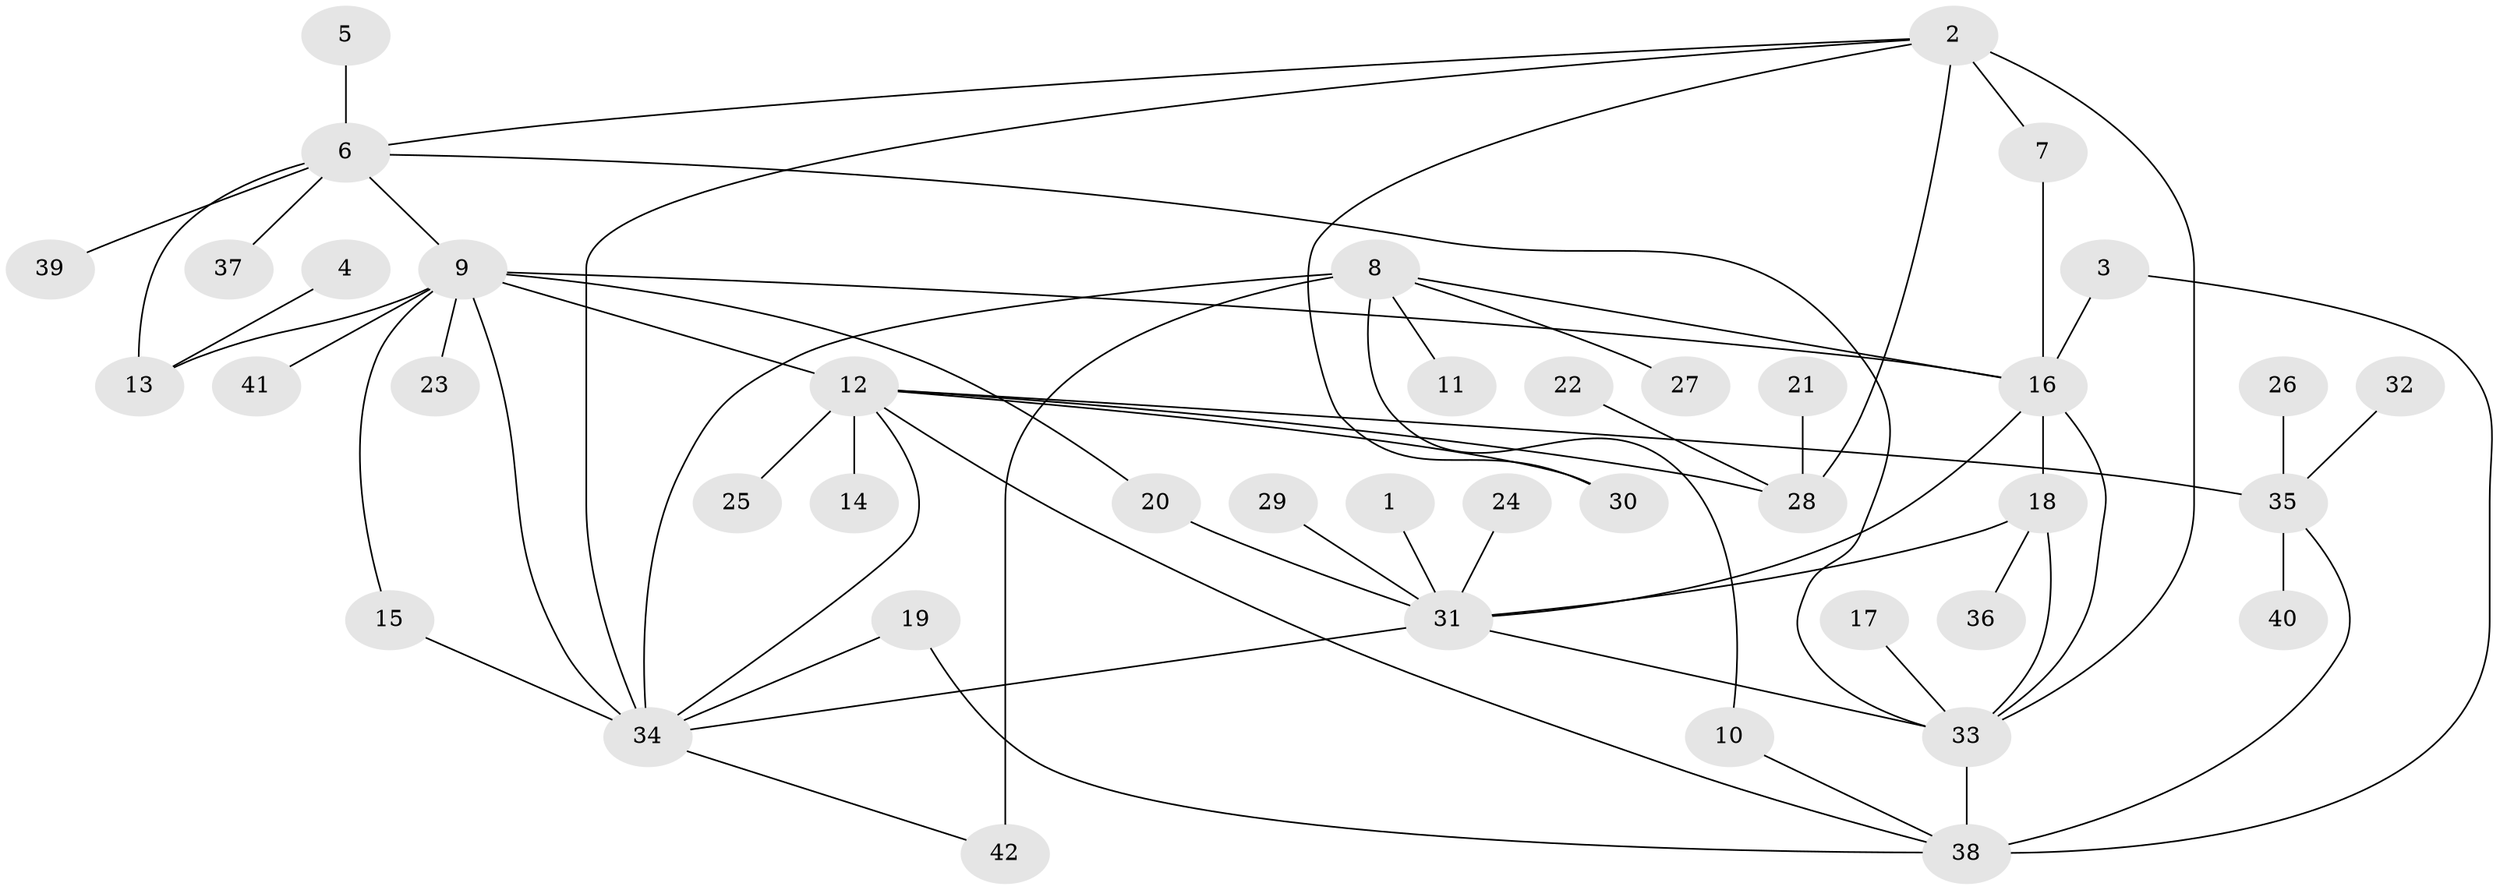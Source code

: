 // original degree distribution, {11: 0.023809523809523808, 5: 0.03571428571428571, 3: 0.07142857142857142, 8: 0.03571428571428571, 9: 0.047619047619047616, 6: 0.023809523809523808, 7: 0.011904761904761904, 4: 0.023809523809523808, 12: 0.011904761904761904, 1: 0.5476190476190477, 2: 0.16666666666666666}
// Generated by graph-tools (version 1.1) at 2025/02/03/09/25 03:02:33]
// undirected, 42 vertices, 62 edges
graph export_dot {
graph [start="1"]
  node [color=gray90,style=filled];
  1;
  2;
  3;
  4;
  5;
  6;
  7;
  8;
  9;
  10;
  11;
  12;
  13;
  14;
  15;
  16;
  17;
  18;
  19;
  20;
  21;
  22;
  23;
  24;
  25;
  26;
  27;
  28;
  29;
  30;
  31;
  32;
  33;
  34;
  35;
  36;
  37;
  38;
  39;
  40;
  41;
  42;
  1 -- 31 [weight=1.0];
  2 -- 6 [weight=1.0];
  2 -- 7 [weight=1.0];
  2 -- 28 [weight=3.0];
  2 -- 30 [weight=1.0];
  2 -- 33 [weight=1.0];
  2 -- 34 [weight=1.0];
  3 -- 16 [weight=1.0];
  3 -- 38 [weight=1.0];
  4 -- 13 [weight=1.0];
  5 -- 6 [weight=1.0];
  6 -- 9 [weight=2.0];
  6 -- 13 [weight=2.0];
  6 -- 33 [weight=1.0];
  6 -- 37 [weight=1.0];
  6 -- 39 [weight=1.0];
  7 -- 16 [weight=1.0];
  8 -- 10 [weight=1.0];
  8 -- 11 [weight=1.0];
  8 -- 16 [weight=1.0];
  8 -- 27 [weight=1.0];
  8 -- 34 [weight=2.0];
  8 -- 42 [weight=2.0];
  9 -- 12 [weight=1.0];
  9 -- 13 [weight=1.0];
  9 -- 15 [weight=1.0];
  9 -- 16 [weight=1.0];
  9 -- 20 [weight=1.0];
  9 -- 23 [weight=1.0];
  9 -- 34 [weight=1.0];
  9 -- 41 [weight=1.0];
  10 -- 38 [weight=1.0];
  12 -- 14 [weight=1.0];
  12 -- 25 [weight=1.0];
  12 -- 28 [weight=1.0];
  12 -- 30 [weight=1.0];
  12 -- 34 [weight=1.0];
  12 -- 35 [weight=2.0];
  12 -- 38 [weight=1.0];
  15 -- 34 [weight=1.0];
  16 -- 18 [weight=1.0];
  16 -- 31 [weight=1.0];
  16 -- 33 [weight=1.0];
  17 -- 33 [weight=1.0];
  18 -- 31 [weight=1.0];
  18 -- 33 [weight=1.0];
  18 -- 36 [weight=1.0];
  19 -- 34 [weight=1.0];
  19 -- 38 [weight=1.0];
  20 -- 31 [weight=1.0];
  21 -- 28 [weight=1.0];
  22 -- 28 [weight=1.0];
  24 -- 31 [weight=1.0];
  26 -- 35 [weight=1.0];
  29 -- 31 [weight=1.0];
  31 -- 33 [weight=1.0];
  31 -- 34 [weight=1.0];
  32 -- 35 [weight=1.0];
  33 -- 38 [weight=1.0];
  34 -- 42 [weight=1.0];
  35 -- 38 [weight=2.0];
  35 -- 40 [weight=1.0];
}
